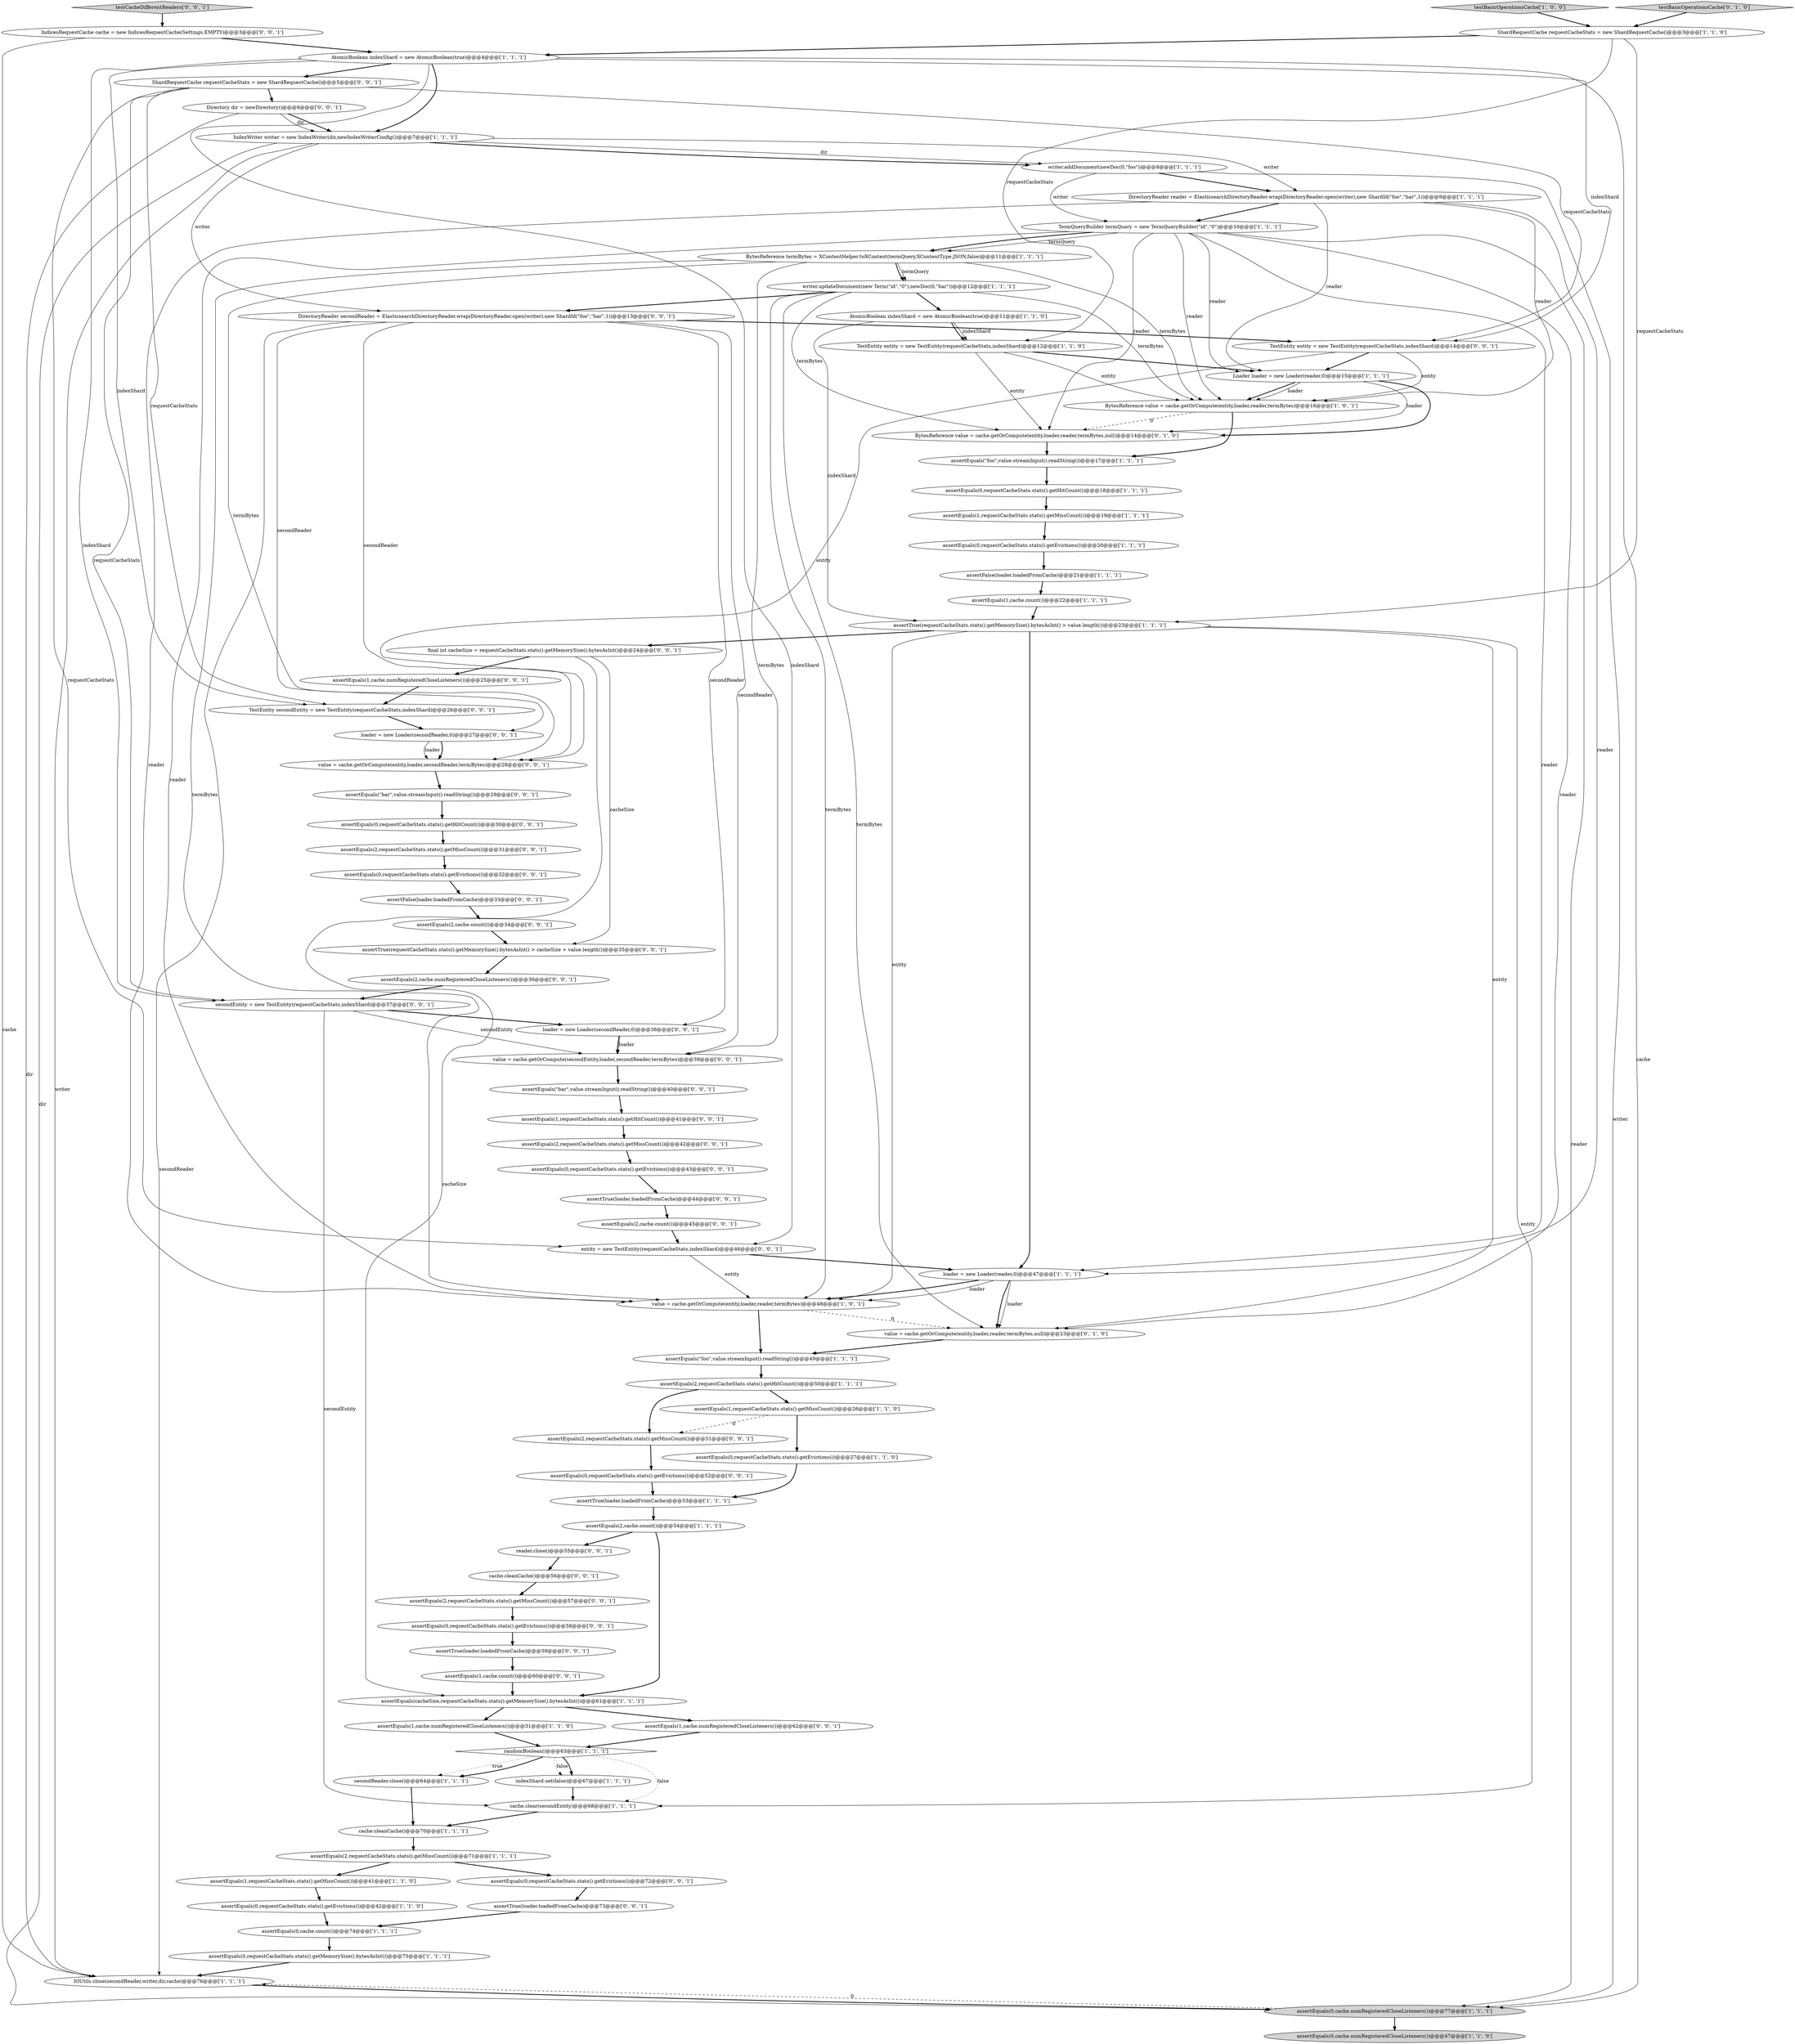 digraph {
43 [style = filled, label = "BytesReference value = cache.getOrCompute(entity,loader,reader,termBytes,null)@@@14@@@['0', '1', '0']", fillcolor = white, shape = ellipse image = "AAA1AAABBB2BBB"];
20 [style = filled, label = "assertEquals(0,requestCacheStats.stats().getEvictions())@@@42@@@['1', '1', '0']", fillcolor = white, shape = ellipse image = "AAA0AAABBB1BBB"];
52 [style = filled, label = "final int cacheSize = requestCacheStats.stats().getMemorySize().bytesAsInt()@@@24@@@['0', '0', '1']", fillcolor = white, shape = ellipse image = "AAA0AAABBB3BBB"];
82 [style = filled, label = "Directory dir = newDirectory()@@@6@@@['0', '0', '1']", fillcolor = white, shape = ellipse image = "AAA0AAABBB3BBB"];
83 [style = filled, label = "assertTrue(loader.loadedFromCache)@@@44@@@['0', '0', '1']", fillcolor = white, shape = ellipse image = "AAA0AAABBB3BBB"];
14 [style = filled, label = "assertEquals(1,cache.numRegisteredCloseListeners())@@@31@@@['1', '1', '0']", fillcolor = white, shape = ellipse image = "AAA0AAABBB1BBB"];
74 [style = filled, label = "assertEquals(2,cache.count())@@@34@@@['0', '0', '1']", fillcolor = white, shape = ellipse image = "AAA0AAABBB3BBB"];
40 [style = filled, label = "IOUtils.close(secondReader,writer,dir,cache)@@@76@@@['1', '1', '1']", fillcolor = white, shape = ellipse image = "AAA0AAABBB1BBB"];
64 [style = filled, label = "reader.close()@@@55@@@['0', '0', '1']", fillcolor = white, shape = ellipse image = "AAA0AAABBB3BBB"];
58 [style = filled, label = "loader = new Loader(secondReader,0)@@@38@@@['0', '0', '1']", fillcolor = white, shape = ellipse image = "AAA0AAABBB3BBB"];
26 [style = filled, label = "DirectoryReader reader = ElasticsearchDirectoryReader.wrap(DirectoryReader.open(writer),new ShardId(\"foo\",\"bar\",1))@@@9@@@['1', '1', '1']", fillcolor = white, shape = ellipse image = "AAA0AAABBB1BBB"];
79 [style = filled, label = "assertEquals(2,cache.numRegisteredCloseListeners())@@@36@@@['0', '0', '1']", fillcolor = white, shape = ellipse image = "AAA0AAABBB3BBB"];
35 [style = filled, label = "assertTrue(loader.loadedFromCache)@@@53@@@['1', '1', '1']", fillcolor = white, shape = ellipse image = "AAA0AAABBB1BBB"];
4 [style = filled, label = "testBasicOperationsCache['1', '0', '0']", fillcolor = lightgray, shape = diamond image = "AAA0AAABBB1BBB"];
23 [style = filled, label = "assertEquals(cacheSize,requestCacheStats.stats().getMemorySize().bytesAsInt())@@@61@@@['1', '1', '1']", fillcolor = white, shape = ellipse image = "AAA0AAABBB1BBB"];
25 [style = filled, label = "randomBoolean()@@@63@@@['1', '1', '1']", fillcolor = white, shape = diamond image = "AAA0AAABBB1BBB"];
45 [style = filled, label = "value = cache.getOrCompute(entity,loader,reader,termBytes,null)@@@23@@@['0', '1', '0']", fillcolor = white, shape = ellipse image = "AAA1AAABBB2BBB"];
80 [style = filled, label = "assertFalse(loader.loadedFromCache)@@@33@@@['0', '0', '1']", fillcolor = white, shape = ellipse image = "AAA0AAABBB3BBB"];
59 [style = filled, label = "assertTrue(loader.loadedFromCache)@@@59@@@['0', '0', '1']", fillcolor = white, shape = ellipse image = "AAA0AAABBB3BBB"];
69 [style = filled, label = "assertTrue(requestCacheStats.stats().getMemorySize().bytesAsInt() > cacheSize + value.length())@@@35@@@['0', '0', '1']", fillcolor = white, shape = ellipse image = "AAA0AAABBB3BBB"];
78 [style = filled, label = "TestEntity entity = new TestEntity(requestCacheStats,indexShard)@@@14@@@['0', '0', '1']", fillcolor = white, shape = ellipse image = "AAA0AAABBB3BBB"];
67 [style = filled, label = "assertEquals(0,requestCacheStats.stats().getHitCount())@@@30@@@['0', '0', '1']", fillcolor = white, shape = ellipse image = "AAA0AAABBB3BBB"];
70 [style = filled, label = "entity = new TestEntity(requestCacheStats,indexShard)@@@46@@@['0', '0', '1']", fillcolor = white, shape = ellipse image = "AAA0AAABBB3BBB"];
18 [style = filled, label = "assertTrue(requestCacheStats.stats().getMemorySize().bytesAsInt() > value.length())@@@23@@@['1', '1', '1']", fillcolor = white, shape = ellipse image = "AAA0AAABBB1BBB"];
46 [style = filled, label = "assertEquals(2,cache.count())@@@45@@@['0', '0', '1']", fillcolor = white, shape = ellipse image = "AAA0AAABBB3BBB"];
9 [style = filled, label = "assertEquals(2,cache.count())@@@54@@@['1', '1', '1']", fillcolor = white, shape = ellipse image = "AAA0AAABBB1BBB"];
22 [style = filled, label = "TestEntity entity = new TestEntity(requestCacheStats,indexShard)@@@12@@@['1', '1', '0']", fillcolor = white, shape = ellipse image = "AAA0AAABBB1BBB"];
41 [style = filled, label = "assertEquals(0,cache.numRegisteredCloseListeners())@@@77@@@['1', '1', '1']", fillcolor = lightgray, shape = ellipse image = "AAA0AAABBB1BBB"];
38 [style = filled, label = "assertFalse(loader.loadedFromCache)@@@21@@@['1', '1', '1']", fillcolor = white, shape = ellipse image = "AAA0AAABBB1BBB"];
21 [style = filled, label = "AtomicBoolean indexShard = new AtomicBoolean(true)@@@4@@@['1', '1', '1']", fillcolor = white, shape = ellipse image = "AAA0AAABBB1BBB"];
30 [style = filled, label = "indexShard.set(false)@@@67@@@['1', '1', '1']", fillcolor = white, shape = ellipse image = "AAA0AAABBB1BBB"];
6 [style = filled, label = "assertEquals(0,requestCacheStats.stats().getEvictions())@@@27@@@['1', '1', '0']", fillcolor = white, shape = ellipse image = "AAA0AAABBB1BBB"];
34 [style = filled, label = "assertEquals(1,requestCacheStats.stats().getMissCount())@@@19@@@['1', '1', '1']", fillcolor = white, shape = ellipse image = "AAA0AAABBB1BBB"];
85 [style = filled, label = "value = cache.getOrCompute(entity,loader,secondReader,termBytes)@@@28@@@['0', '0', '1']", fillcolor = white, shape = ellipse image = "AAA0AAABBB3BBB"];
24 [style = filled, label = "value = cache.getOrCompute(entity,loader,reader,termBytes)@@@48@@@['1', '0', '1']", fillcolor = white, shape = ellipse image = "AAA0AAABBB1BBB"];
29 [style = filled, label = "secondReader.close()@@@64@@@['1', '1', '1']", fillcolor = white, shape = ellipse image = "AAA0AAABBB1BBB"];
32 [style = filled, label = "assertEquals(1,cache.count())@@@22@@@['1', '1', '1']", fillcolor = white, shape = ellipse image = "AAA0AAABBB1BBB"];
16 [style = filled, label = "assertEquals(0,cache.numRegisteredCloseListeners())@@@47@@@['1', '1', '0']", fillcolor = lightgray, shape = ellipse image = "AAA0AAABBB1BBB"];
51 [style = filled, label = "assertEquals(1,cache.count())@@@60@@@['0', '0', '1']", fillcolor = white, shape = ellipse image = "AAA0AAABBB3BBB"];
28 [style = filled, label = "writer.updateDocument(new Term(\"id\",\"0\"),newDoc(0,\"bar\"))@@@12@@@['1', '1', '1']", fillcolor = white, shape = ellipse image = "AAA0AAABBB1BBB"];
56 [style = filled, label = "ShardRequestCache requestCacheStats = new ShardRequestCache()@@@5@@@['0', '0', '1']", fillcolor = white, shape = ellipse image = "AAA0AAABBB3BBB"];
72 [style = filled, label = "assertEquals(1,cache.numRegisteredCloseListeners())@@@25@@@['0', '0', '1']", fillcolor = white, shape = ellipse image = "AAA0AAABBB3BBB"];
7 [style = filled, label = "assertEquals(1,requestCacheStats.stats().getMissCount())@@@41@@@['1', '1', '0']", fillcolor = white, shape = ellipse image = "AAA0AAABBB1BBB"];
76 [style = filled, label = "value = cache.getOrCompute(secondEntity,loader,secondReader,termBytes)@@@39@@@['0', '0', '1']", fillcolor = white, shape = ellipse image = "AAA0AAABBB3BBB"];
77 [style = filled, label = "assertEquals(2,requestCacheStats.stats().getMissCount())@@@31@@@['0', '0', '1']", fillcolor = white, shape = ellipse image = "AAA0AAABBB3BBB"];
55 [style = filled, label = "assertEquals(\"bar\",value.streamInput().readString())@@@40@@@['0', '0', '1']", fillcolor = white, shape = ellipse image = "AAA0AAABBB3BBB"];
50 [style = filled, label = "assertEquals(0,requestCacheStats.stats().getEvictions())@@@32@@@['0', '0', '1']", fillcolor = white, shape = ellipse image = "AAA0AAABBB3BBB"];
62 [style = filled, label = "assertEquals(1,cache.numRegisteredCloseListeners())@@@62@@@['0', '0', '1']", fillcolor = white, shape = ellipse image = "AAA0AAABBB3BBB"];
54 [style = filled, label = "TestEntity secondEntity = new TestEntity(requestCacheStats,indexShard)@@@26@@@['0', '0', '1']", fillcolor = white, shape = ellipse image = "AAA0AAABBB3BBB"];
61 [style = filled, label = "testCacheDifferentReaders['0', '0', '1']", fillcolor = lightgray, shape = diamond image = "AAA0AAABBB3BBB"];
44 [style = filled, label = "testBasicOperationsCache['0', '1', '0']", fillcolor = lightgray, shape = diamond image = "AAA0AAABBB2BBB"];
31 [style = filled, label = "BytesReference value = cache.getOrCompute(entity,loader,reader,termBytes)@@@16@@@['1', '0', '1']", fillcolor = white, shape = ellipse image = "AAA0AAABBB1BBB"];
68 [style = filled, label = "DirectoryReader secondReader = ElasticsearchDirectoryReader.wrap(DirectoryReader.open(writer),new ShardId(\"foo\",\"bar\",1))@@@13@@@['0', '0', '1']", fillcolor = white, shape = ellipse image = "AAA0AAABBB3BBB"];
37 [style = filled, label = "loader = new Loader(reader,0)@@@47@@@['1', '1', '1']", fillcolor = white, shape = ellipse image = "AAA0AAABBB1BBB"];
49 [style = filled, label = "assertEquals(2,requestCacheStats.stats().getMissCount())@@@57@@@['0', '0', '1']", fillcolor = white, shape = ellipse image = "AAA0AAABBB3BBB"];
15 [style = filled, label = "Loader loader = new Loader(reader,0)@@@15@@@['1', '1', '1']", fillcolor = white, shape = ellipse image = "AAA0AAABBB1BBB"];
12 [style = filled, label = "AtomicBoolean indexShard = new AtomicBoolean(true)@@@11@@@['1', '1', '0']", fillcolor = white, shape = ellipse image = "AAA0AAABBB1BBB"];
65 [style = filled, label = "assertEquals(0,requestCacheStats.stats().getEvictions())@@@43@@@['0', '0', '1']", fillcolor = white, shape = ellipse image = "AAA0AAABBB3BBB"];
1 [style = filled, label = "writer.addDocument(newDoc(0,\"foo\"))@@@8@@@['1', '1', '1']", fillcolor = white, shape = ellipse image = "AAA0AAABBB1BBB"];
47 [style = filled, label = "assertEquals(2,requestCacheStats.stats().getMissCount())@@@51@@@['0', '0', '1']", fillcolor = white, shape = ellipse image = "AAA0AAABBB3BBB"];
19 [style = filled, label = "assertEquals(0,requestCacheStats.stats().getMemorySize().bytesAsInt())@@@75@@@['1', '1', '1']", fillcolor = white, shape = ellipse image = "AAA0AAABBB1BBB"];
81 [style = filled, label = "assertEquals(0,requestCacheStats.stats().getEvictions())@@@52@@@['0', '0', '1']", fillcolor = white, shape = ellipse image = "AAA0AAABBB3BBB"];
73 [style = filled, label = "assertEquals(\"bar\",value.streamInput().readString())@@@29@@@['0', '0', '1']", fillcolor = white, shape = ellipse image = "AAA0AAABBB3BBB"];
66 [style = filled, label = "cache.cleanCache()@@@56@@@['0', '0', '1']", fillcolor = white, shape = ellipse image = "AAA0AAABBB3BBB"];
13 [style = filled, label = "cache.cleanCache()@@@70@@@['1', '1', '1']", fillcolor = white, shape = ellipse image = "AAA0AAABBB1BBB"];
27 [style = filled, label = "assertEquals(1,requestCacheStats.stats().getMissCount())@@@26@@@['1', '1', '0']", fillcolor = white, shape = ellipse image = "AAA0AAABBB1BBB"];
42 [style = filled, label = "assertEquals(0,cache.count())@@@74@@@['1', '1', '1']", fillcolor = white, shape = ellipse image = "AAA0AAABBB1BBB"];
39 [style = filled, label = "ShardRequestCache requestCacheStats = new ShardRequestCache()@@@3@@@['1', '1', '0']", fillcolor = white, shape = ellipse image = "AAA0AAABBB1BBB"];
84 [style = filled, label = "secondEntity = new TestEntity(requestCacheStats,indexShard)@@@37@@@['0', '0', '1']", fillcolor = white, shape = ellipse image = "AAA0AAABBB3BBB"];
8 [style = filled, label = "cache.clear(secondEntity)@@@68@@@['1', '1', '1']", fillcolor = white, shape = ellipse image = "AAA0AAABBB1BBB"];
11 [style = filled, label = "BytesReference termBytes = XContentHelper.toXContent(termQuery,XContentType.JSON,false)@@@11@@@['1', '1', '1']", fillcolor = white, shape = ellipse image = "AAA0AAABBB1BBB"];
3 [style = filled, label = "assertEquals(2,requestCacheStats.stats().getHitCount())@@@50@@@['1', '1', '1']", fillcolor = white, shape = ellipse image = "AAA0AAABBB1BBB"];
57 [style = filled, label = "assertEquals(0,requestCacheStats.stats().getEvictions())@@@58@@@['0', '0', '1']", fillcolor = white, shape = ellipse image = "AAA0AAABBB3BBB"];
75 [style = filled, label = "assertEquals(0,requestCacheStats.stats().getEvictions())@@@72@@@['0', '0', '1']", fillcolor = white, shape = ellipse image = "AAA0AAABBB3BBB"];
36 [style = filled, label = "assertEquals(2,requestCacheStats.stats().getMissCount())@@@71@@@['1', '1', '1']", fillcolor = white, shape = ellipse image = "AAA0AAABBB1BBB"];
5 [style = filled, label = "assertEquals(0,requestCacheStats.stats().getEvictions())@@@20@@@['1', '1', '1']", fillcolor = white, shape = ellipse image = "AAA0AAABBB1BBB"];
63 [style = filled, label = "IndicesRequestCache cache = new IndicesRequestCache(Settings.EMPTY)@@@3@@@['0', '0', '1']", fillcolor = white, shape = ellipse image = "AAA0AAABBB3BBB"];
10 [style = filled, label = "IndexWriter writer = new IndexWriter(dir,newIndexWriterConfig())@@@7@@@['1', '1', '1']", fillcolor = white, shape = ellipse image = "AAA0AAABBB1BBB"];
53 [style = filled, label = "assertEquals(1,requestCacheStats.stats().getHitCount())@@@41@@@['0', '0', '1']", fillcolor = white, shape = ellipse image = "AAA0AAABBB3BBB"];
0 [style = filled, label = "assertEquals(0,requestCacheStats.stats().getHitCount())@@@18@@@['1', '1', '1']", fillcolor = white, shape = ellipse image = "AAA0AAABBB1BBB"];
2 [style = filled, label = "TermQueryBuilder termQuery = new TermQueryBuilder(\"id\",\"0\")@@@10@@@['1', '1', '1']", fillcolor = white, shape = ellipse image = "AAA0AAABBB1BBB"];
71 [style = filled, label = "loader = new Loader(secondReader,0)@@@27@@@['0', '0', '1']", fillcolor = white, shape = ellipse image = "AAA0AAABBB3BBB"];
33 [style = filled, label = "assertEquals(\"foo\",value.streamInput().readString())@@@17@@@['1', '1', '1']", fillcolor = white, shape = ellipse image = "AAA0AAABBB1BBB"];
60 [style = filled, label = "assertTrue(loader.loadedFromCache)@@@73@@@['0', '0', '1']", fillcolor = white, shape = ellipse image = "AAA0AAABBB3BBB"];
17 [style = filled, label = "assertEquals(\"foo\",value.streamInput().readString())@@@49@@@['1', '1', '1']", fillcolor = white, shape = ellipse image = "AAA0AAABBB1BBB"];
48 [style = filled, label = "assertEquals(2,requestCacheStats.stats().getMissCount())@@@42@@@['0', '0', '1']", fillcolor = white, shape = ellipse image = "AAA0AAABBB3BBB"];
83->46 [style = bold, label=""];
56->84 [style = solid, label="requestCacheStats"];
27->47 [style = dashed, label="0"];
29->13 [style = bold, label=""];
23->62 [style = bold, label=""];
28->45 [style = solid, label="termBytes"];
68->58 [style = solid, label="secondReader"];
56->82 [style = bold, label=""];
39->22 [style = solid, label="requestCacheStats"];
11->76 [style = solid, label="termBytes"];
26->2 [style = bold, label=""];
2->24 [style = solid, label="reader"];
82->40 [style = solid, label="dir"];
56->70 [style = solid, label="requestCacheStats"];
36->75 [style = bold, label=""];
54->71 [style = bold, label=""];
17->3 [style = bold, label=""];
22->31 [style = solid, label="entity"];
74->69 [style = bold, label=""];
19->40 [style = bold, label=""];
75->60 [style = bold, label=""];
2->31 [style = solid, label="reader"];
11->85 [style = solid, label="termBytes"];
1->2 [style = solid, label="writer"];
21->84 [style = solid, label="indexShard"];
84->8 [style = solid, label="secondEntity"];
36->7 [style = bold, label=""];
10->41 [style = solid, label="dir"];
31->33 [style = bold, label=""];
5->38 [style = bold, label=""];
2->15 [style = solid, label="reader"];
68->85 [style = solid, label="secondReader"];
84->76 [style = solid, label="secondEntity"];
78->85 [style = solid, label="entity"];
18->45 [style = solid, label="entity"];
63->21 [style = bold, label=""];
21->70 [style = solid, label="indexShard"];
48->65 [style = bold, label=""];
25->29 [style = dotted, label="true"];
15->43 [style = bold, label=""];
58->76 [style = bold, label=""];
10->68 [style = solid, label="writer"];
65->83 [style = bold, label=""];
15->31 [style = bold, label=""];
11->31 [style = solid, label="termBytes"];
25->8 [style = dotted, label="false"];
28->24 [style = solid, label="termBytes"];
51->23 [style = bold, label=""];
7->20 [style = bold, label=""];
76->55 [style = bold, label=""];
18->24 [style = solid, label="entity"];
57->59 [style = bold, label=""];
70->24 [style = solid, label="entity"];
71->85 [style = bold, label=""];
79->84 [style = bold, label=""];
73->67 [style = bold, label=""];
28->43 [style = solid, label="termBytes"];
26->24 [style = solid, label="reader"];
41->16 [style = bold, label=""];
20->42 [style = bold, label=""];
3->47 [style = bold, label=""];
37->45 [style = solid, label="loader"];
37->45 [style = bold, label=""];
82->10 [style = bold, label=""];
71->85 [style = solid, label="loader"];
11->28 [style = bold, label=""];
35->9 [style = bold, label=""];
43->33 [style = bold, label=""];
44->39 [style = bold, label=""];
41->40 [style = dashed, label="0"];
60->42 [style = bold, label=""];
2->11 [style = solid, label="termQuery"];
63->40 [style = solid, label="cache"];
37->24 [style = solid, label="loader"];
37->24 [style = bold, label=""];
10->1 [style = solid, label="dir"];
12->18 [style = solid, label="indexShard"];
84->58 [style = bold, label=""];
59->51 [style = bold, label=""];
12->22 [style = solid, label="indexShard"];
50->80 [style = bold, label=""];
26->15 [style = solid, label="reader"];
9->64 [style = bold, label=""];
2->45 [style = solid, label="reader"];
52->23 [style = solid, label="cacheSize"];
24->17 [style = bold, label=""];
11->28 [style = solid, label="termQuery"];
11->24 [style = solid, label="termBytes"];
66->49 [style = bold, label=""];
3->27 [style = bold, label=""];
21->78 [style = solid, label="indexShard"];
21->10 [style = bold, label=""];
24->45 [style = dashed, label="0"];
1->41 [style = solid, label="writer"];
10->26 [style = solid, label="writer"];
10->1 [style = bold, label=""];
2->41 [style = solid, label="reader"];
68->71 [style = solid, label="secondReader"];
40->41 [style = bold, label=""];
18->8 [style = solid, label="entity"];
53->48 [style = bold, label=""];
22->43 [style = solid, label="entity"];
42->19 [style = bold, label=""];
8->13 [style = bold, label=""];
70->37 [style = bold, label=""];
14->25 [style = bold, label=""];
23->14 [style = bold, label=""];
55->53 [style = bold, label=""];
47->81 [style = bold, label=""];
15->31 [style = solid, label="loader"];
1->26 [style = bold, label=""];
68->40 [style = solid, label="secondReader"];
27->6 [style = bold, label=""];
68->76 [style = solid, label="secondReader"];
26->37 [style = solid, label="reader"];
77->50 [style = bold, label=""];
81->35 [style = bold, label=""];
13->36 [style = bold, label=""];
85->73 [style = bold, label=""];
56->78 [style = solid, label="requestCacheStats"];
28->31 [style = solid, label="termBytes"];
25->30 [style = dotted, label="false"];
18->52 [style = bold, label=""];
82->10 [style = solid, label="dir"];
28->68 [style = bold, label=""];
21->56 [style = bold, label=""];
68->78 [style = bold, label=""];
38->32 [style = bold, label=""];
61->63 [style = bold, label=""];
25->29 [style = bold, label=""];
21->54 [style = solid, label="indexShard"];
67->77 [style = bold, label=""];
64->66 [style = bold, label=""];
28->12 [style = bold, label=""];
2->37 [style = solid, label="reader"];
2->11 [style = bold, label=""];
34->5 [style = bold, label=""];
21->41 [style = solid, label="cache"];
15->43 [style = solid, label="loader"];
58->76 [style = solid, label="loader"];
4->39 [style = bold, label=""];
26->31 [style = solid, label="reader"];
39->21 [style = bold, label=""];
10->40 [style = solid, label="writer"];
22->15 [style = bold, label=""];
39->18 [style = solid, label="requestCacheStats"];
80->74 [style = bold, label=""];
32->18 [style = bold, label=""];
12->22 [style = bold, label=""];
62->25 [style = bold, label=""];
72->54 [style = bold, label=""];
2->43 [style = solid, label="reader"];
49->57 [style = bold, label=""];
46->70 [style = bold, label=""];
52->72 [style = bold, label=""];
45->17 [style = bold, label=""];
78->31 [style = solid, label="entity"];
18->37 [style = bold, label=""];
31->43 [style = dashed, label="0"];
9->23 [style = bold, label=""];
30->8 [style = bold, label=""];
69->79 [style = bold, label=""];
6->35 [style = bold, label=""];
0->34 [style = bold, label=""];
56->54 [style = solid, label="requestCacheStats"];
33->0 [style = bold, label=""];
25->30 [style = bold, label=""];
78->15 [style = bold, label=""];
52->69 [style = solid, label="cacheSize"];
}
